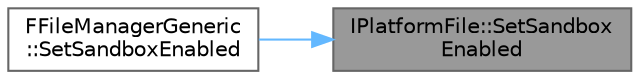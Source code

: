 digraph "IPlatformFile::SetSandboxEnabled"
{
 // INTERACTIVE_SVG=YES
 // LATEX_PDF_SIZE
  bgcolor="transparent";
  edge [fontname=Helvetica,fontsize=10,labelfontname=Helvetica,labelfontsize=10];
  node [fontname=Helvetica,fontsize=10,shape=box,height=0.2,width=0.4];
  rankdir="RL";
  Node1 [id="Node000001",label="IPlatformFile::SetSandbox\lEnabled",height=0.2,width=0.4,color="gray40", fillcolor="grey60", style="filled", fontcolor="black",tooltip="Set whether the sandbox is enabled or not."];
  Node1 -> Node2 [id="edge1_Node000001_Node000002",dir="back",color="steelblue1",style="solid",tooltip=" "];
  Node2 [id="Node000002",label="FFileManagerGeneric\l::SetSandboxEnabled",height=0.2,width=0.4,color="grey40", fillcolor="white", style="filled",URL="$d1/d87/classFFileManagerGeneric.html#a8038f101540d5aa4f521ae5e3e29dbc4",tooltip="Enables/disables the sandbox, if it is being used."];
}
